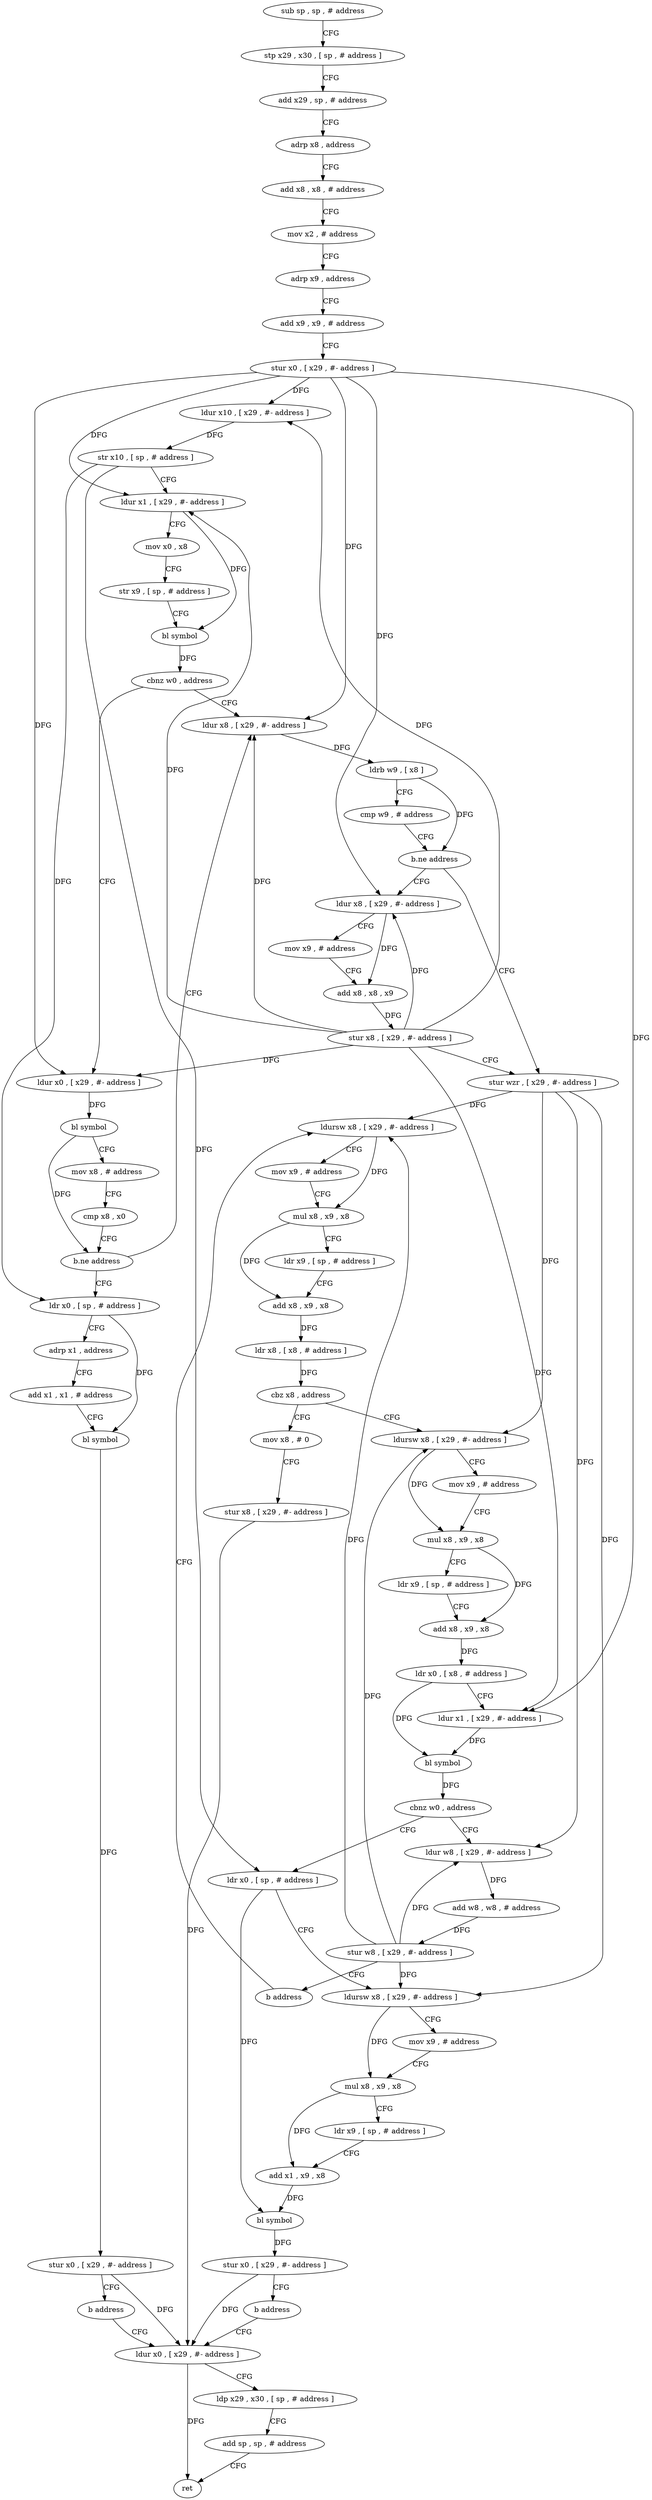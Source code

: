digraph "func" {
"4266980" [label = "sub sp , sp , # address" ]
"4266984" [label = "stp x29 , x30 , [ sp , # address ]" ]
"4266988" [label = "add x29 , sp , # address" ]
"4266992" [label = "adrp x8 , address" ]
"4266996" [label = "add x8 , x8 , # address" ]
"4267000" [label = "mov x2 , # address" ]
"4267004" [label = "adrp x9 , address" ]
"4267008" [label = "add x9 , x9 , # address" ]
"4267012" [label = "stur x0 , [ x29 , #- address ]" ]
"4267016" [label = "ldur x10 , [ x29 , #- address ]" ]
"4267020" [label = "str x10 , [ sp , # address ]" ]
"4267024" [label = "ldur x1 , [ x29 , #- address ]" ]
"4267028" [label = "mov x0 , x8" ]
"4267032" [label = "str x9 , [ sp , # address ]" ]
"4267036" [label = "bl symbol" ]
"4267040" [label = "cbnz w0 , address" ]
"4267088" [label = "ldur x8 , [ x29 , #- address ]" ]
"4267044" [label = "ldur x0 , [ x29 , #- address ]" ]
"4267092" [label = "ldrb w9 , [ x8 ]" ]
"4267096" [label = "cmp w9 , # address" ]
"4267100" [label = "b.ne address" ]
"4267120" [label = "stur wzr , [ x29 , #- address ]" ]
"4267104" [label = "ldur x8 , [ x29 , #- address ]" ]
"4267048" [label = "bl symbol" ]
"4267052" [label = "mov x8 , # address" ]
"4267056" [label = "cmp x8 , x0" ]
"4267060" [label = "b.ne address" ]
"4267064" [label = "ldr x0 , [ sp , # address ]" ]
"4267124" [label = "ldursw x8 , [ x29 , #- address ]" ]
"4267108" [label = "mov x9 , # address" ]
"4267112" [label = "add x8 , x8 , x9" ]
"4267116" [label = "stur x8 , [ x29 , #- address ]" ]
"4267068" [label = "adrp x1 , address" ]
"4267072" [label = "add x1 , x1 , # address" ]
"4267076" [label = "bl symbol" ]
"4267080" [label = "stur x0 , [ x29 , #- address ]" ]
"4267084" [label = "b address" ]
"4267248" [label = "ldur x0 , [ x29 , #- address ]" ]
"4267240" [label = "mov x8 , # 0" ]
"4267244" [label = "stur x8 , [ x29 , #- address ]" ]
"4267152" [label = "ldursw x8 , [ x29 , #- address ]" ]
"4267156" [label = "mov x9 , # address" ]
"4267160" [label = "mul x8 , x9 , x8" ]
"4267164" [label = "ldr x9 , [ sp , # address ]" ]
"4267168" [label = "add x8 , x9 , x8" ]
"4267172" [label = "ldr x0 , [ x8 , # address ]" ]
"4267176" [label = "ldur x1 , [ x29 , #- address ]" ]
"4267180" [label = "bl symbol" ]
"4267184" [label = "cbnz w0 , address" ]
"4267224" [label = "ldur w8 , [ x29 , #- address ]" ]
"4267188" [label = "ldr x0 , [ sp , # address ]" ]
"4267252" [label = "ldp x29 , x30 , [ sp , # address ]" ]
"4267256" [label = "add sp , sp , # address" ]
"4267260" [label = "ret" ]
"4267228" [label = "add w8 , w8 , # address" ]
"4267232" [label = "stur w8 , [ x29 , #- address ]" ]
"4267236" [label = "b address" ]
"4267192" [label = "ldursw x8 , [ x29 , #- address ]" ]
"4267196" [label = "mov x9 , # address" ]
"4267200" [label = "mul x8 , x9 , x8" ]
"4267204" [label = "ldr x9 , [ sp , # address ]" ]
"4267208" [label = "add x1 , x9 , x8" ]
"4267212" [label = "bl symbol" ]
"4267216" [label = "stur x0 , [ x29 , #- address ]" ]
"4267220" [label = "b address" ]
"4267128" [label = "mov x9 , # address" ]
"4267132" [label = "mul x8 , x9 , x8" ]
"4267136" [label = "ldr x9 , [ sp , # address ]" ]
"4267140" [label = "add x8 , x9 , x8" ]
"4267144" [label = "ldr x8 , [ x8 , # address ]" ]
"4267148" [label = "cbz x8 , address" ]
"4266980" -> "4266984" [ label = "CFG" ]
"4266984" -> "4266988" [ label = "CFG" ]
"4266988" -> "4266992" [ label = "CFG" ]
"4266992" -> "4266996" [ label = "CFG" ]
"4266996" -> "4267000" [ label = "CFG" ]
"4267000" -> "4267004" [ label = "CFG" ]
"4267004" -> "4267008" [ label = "CFG" ]
"4267008" -> "4267012" [ label = "CFG" ]
"4267012" -> "4267016" [ label = "DFG" ]
"4267012" -> "4267024" [ label = "DFG" ]
"4267012" -> "4267088" [ label = "DFG" ]
"4267012" -> "4267044" [ label = "DFG" ]
"4267012" -> "4267104" [ label = "DFG" ]
"4267012" -> "4267176" [ label = "DFG" ]
"4267016" -> "4267020" [ label = "DFG" ]
"4267020" -> "4267024" [ label = "CFG" ]
"4267020" -> "4267064" [ label = "DFG" ]
"4267020" -> "4267188" [ label = "DFG" ]
"4267024" -> "4267028" [ label = "CFG" ]
"4267024" -> "4267036" [ label = "DFG" ]
"4267028" -> "4267032" [ label = "CFG" ]
"4267032" -> "4267036" [ label = "CFG" ]
"4267036" -> "4267040" [ label = "DFG" ]
"4267040" -> "4267088" [ label = "CFG" ]
"4267040" -> "4267044" [ label = "CFG" ]
"4267088" -> "4267092" [ label = "DFG" ]
"4267044" -> "4267048" [ label = "DFG" ]
"4267092" -> "4267096" [ label = "CFG" ]
"4267092" -> "4267100" [ label = "DFG" ]
"4267096" -> "4267100" [ label = "CFG" ]
"4267100" -> "4267120" [ label = "CFG" ]
"4267100" -> "4267104" [ label = "CFG" ]
"4267120" -> "4267124" [ label = "DFG" ]
"4267120" -> "4267152" [ label = "DFG" ]
"4267120" -> "4267224" [ label = "DFG" ]
"4267120" -> "4267192" [ label = "DFG" ]
"4267104" -> "4267108" [ label = "CFG" ]
"4267104" -> "4267112" [ label = "DFG" ]
"4267048" -> "4267052" [ label = "CFG" ]
"4267048" -> "4267060" [ label = "DFG" ]
"4267052" -> "4267056" [ label = "CFG" ]
"4267056" -> "4267060" [ label = "CFG" ]
"4267060" -> "4267088" [ label = "CFG" ]
"4267060" -> "4267064" [ label = "CFG" ]
"4267064" -> "4267068" [ label = "CFG" ]
"4267064" -> "4267076" [ label = "DFG" ]
"4267124" -> "4267128" [ label = "CFG" ]
"4267124" -> "4267132" [ label = "DFG" ]
"4267108" -> "4267112" [ label = "CFG" ]
"4267112" -> "4267116" [ label = "DFG" ]
"4267116" -> "4267120" [ label = "CFG" ]
"4267116" -> "4267016" [ label = "DFG" ]
"4267116" -> "4267024" [ label = "DFG" ]
"4267116" -> "4267088" [ label = "DFG" ]
"4267116" -> "4267044" [ label = "DFG" ]
"4267116" -> "4267104" [ label = "DFG" ]
"4267116" -> "4267176" [ label = "DFG" ]
"4267068" -> "4267072" [ label = "CFG" ]
"4267072" -> "4267076" [ label = "CFG" ]
"4267076" -> "4267080" [ label = "DFG" ]
"4267080" -> "4267084" [ label = "CFG" ]
"4267080" -> "4267248" [ label = "DFG" ]
"4267084" -> "4267248" [ label = "CFG" ]
"4267248" -> "4267252" [ label = "CFG" ]
"4267248" -> "4267260" [ label = "DFG" ]
"4267240" -> "4267244" [ label = "CFG" ]
"4267244" -> "4267248" [ label = "DFG" ]
"4267152" -> "4267156" [ label = "CFG" ]
"4267152" -> "4267160" [ label = "DFG" ]
"4267156" -> "4267160" [ label = "CFG" ]
"4267160" -> "4267164" [ label = "CFG" ]
"4267160" -> "4267168" [ label = "DFG" ]
"4267164" -> "4267168" [ label = "CFG" ]
"4267168" -> "4267172" [ label = "DFG" ]
"4267172" -> "4267176" [ label = "CFG" ]
"4267172" -> "4267180" [ label = "DFG" ]
"4267176" -> "4267180" [ label = "DFG" ]
"4267180" -> "4267184" [ label = "DFG" ]
"4267184" -> "4267224" [ label = "CFG" ]
"4267184" -> "4267188" [ label = "CFG" ]
"4267224" -> "4267228" [ label = "DFG" ]
"4267188" -> "4267192" [ label = "CFG" ]
"4267188" -> "4267212" [ label = "DFG" ]
"4267252" -> "4267256" [ label = "CFG" ]
"4267256" -> "4267260" [ label = "CFG" ]
"4267228" -> "4267232" [ label = "DFG" ]
"4267232" -> "4267236" [ label = "CFG" ]
"4267232" -> "4267124" [ label = "DFG" ]
"4267232" -> "4267152" [ label = "DFG" ]
"4267232" -> "4267224" [ label = "DFG" ]
"4267232" -> "4267192" [ label = "DFG" ]
"4267236" -> "4267124" [ label = "CFG" ]
"4267192" -> "4267196" [ label = "CFG" ]
"4267192" -> "4267200" [ label = "DFG" ]
"4267196" -> "4267200" [ label = "CFG" ]
"4267200" -> "4267204" [ label = "CFG" ]
"4267200" -> "4267208" [ label = "DFG" ]
"4267204" -> "4267208" [ label = "CFG" ]
"4267208" -> "4267212" [ label = "DFG" ]
"4267212" -> "4267216" [ label = "DFG" ]
"4267216" -> "4267220" [ label = "CFG" ]
"4267216" -> "4267248" [ label = "DFG" ]
"4267220" -> "4267248" [ label = "CFG" ]
"4267128" -> "4267132" [ label = "CFG" ]
"4267132" -> "4267136" [ label = "CFG" ]
"4267132" -> "4267140" [ label = "DFG" ]
"4267136" -> "4267140" [ label = "CFG" ]
"4267140" -> "4267144" [ label = "DFG" ]
"4267144" -> "4267148" [ label = "DFG" ]
"4267148" -> "4267240" [ label = "CFG" ]
"4267148" -> "4267152" [ label = "CFG" ]
}
